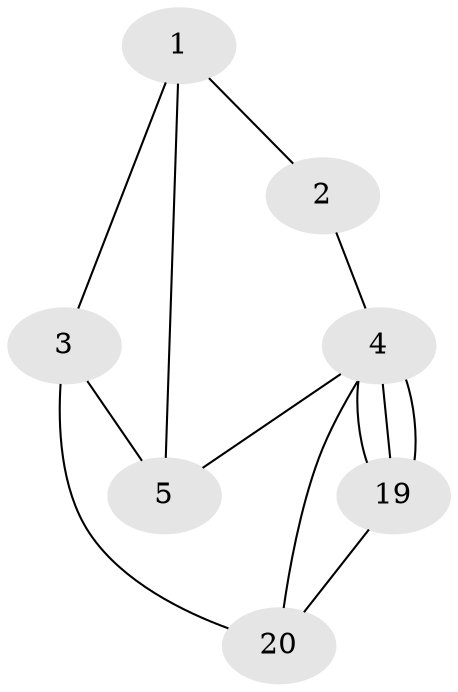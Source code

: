 // Generated by graph-tools (version 1.1) at 2025/46/02/15/25 05:46:28]
// undirected, 7 vertices, 12 edges
graph export_dot {
graph [start="1"]
  node [color=gray90,style=filled];
  1 [super="+6+7+16"];
  2 [super="+9+10+11"];
  3 [super="+8+18"];
  4 [super="+11+12+14+17"];
  5;
  19;
  20;
  1 -- 2;
  1 -- 3;
  1 -- 5;
  2 -- 4;
  3 -- 5;
  3 -- 20;
  4 -- 5;
  4 -- 19;
  4 -- 19;
  4 -- 19;
  4 -- 20;
  19 -- 20;
}
